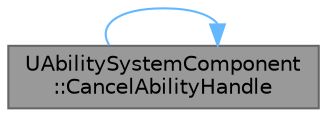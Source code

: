 digraph "UAbilitySystemComponent::CancelAbilityHandle"
{
 // INTERACTIVE_SVG=YES
 // LATEX_PDF_SIZE
  bgcolor="transparent";
  edge [fontname=Helvetica,fontsize=10,labelfontname=Helvetica,labelfontsize=10];
  node [fontname=Helvetica,fontsize=10,shape=box,height=0.2,width=0.4];
  rankdir="LR";
  Node1 [id="Node000001",label="UAbilitySystemComponent\l::CancelAbilityHandle",height=0.2,width=0.4,color="gray40", fillcolor="grey60", style="filled", fontcolor="black",tooltip="Cancels the ability indicated by passed in spec handle."];
  Node1 -> Node1 [id="edge1_Node000001_Node000001",color="steelblue1",style="solid",tooltip=" "];
}
